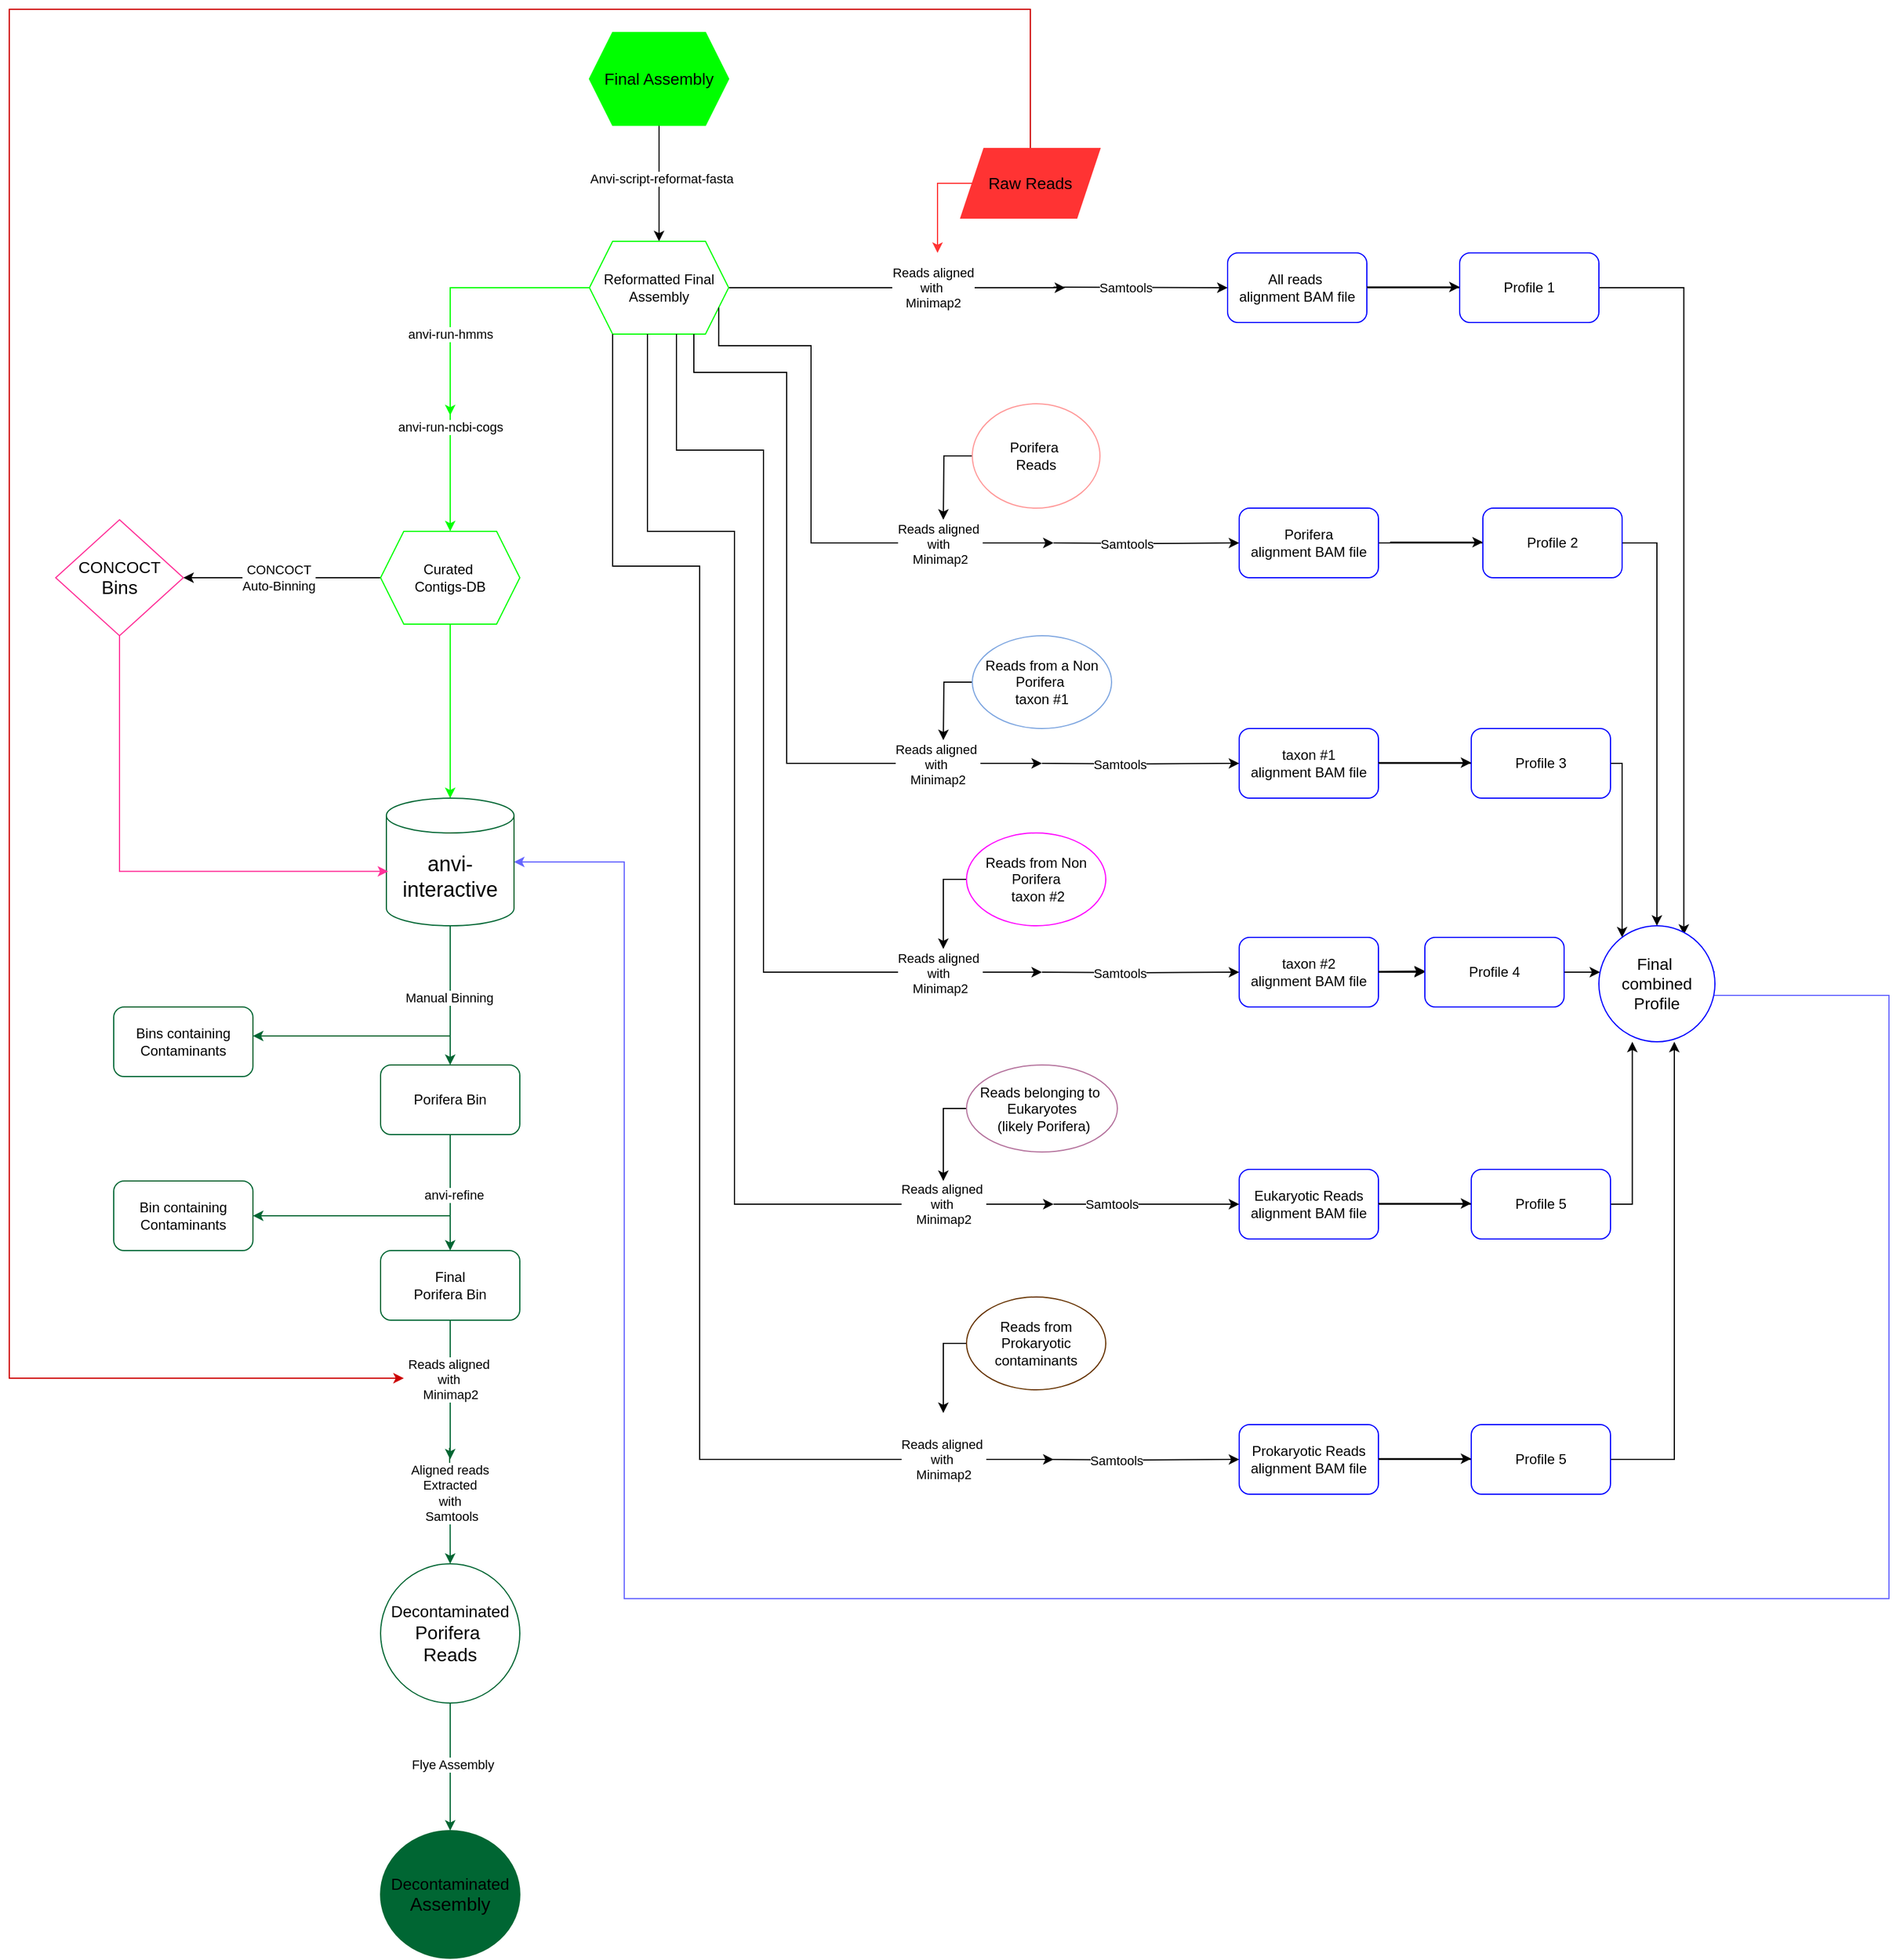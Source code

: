 <mxfile version="24.8.3">
  <diagram id="C5RBs43oDa-KdzZeNtuy" name="Page-1">
    <mxGraphModel dx="4159" dy="1514" grid="1" gridSize="10" guides="1" tooltips="1" connect="1" arrows="1" fold="1" page="1" pageScale="1" pageWidth="827" pageHeight="1169" math="0" shadow="0">
      <root>
        <mxCell id="WIyWlLk6GJQsqaUBKTNV-0" />
        <mxCell id="WIyWlLk6GJQsqaUBKTNV-1" parent="WIyWlLk6GJQsqaUBKTNV-0" />
        <mxCell id="B2IowBVkWe_c0tPVWHjE-3" value="" style="edgeStyle=orthogonalEdgeStyle;rounded=0;orthogonalLoop=1;jettySize=auto;html=1;" edge="1" parent="WIyWlLk6GJQsqaUBKTNV-1" source="B2IowBVkWe_c0tPVWHjE-0" target="B2IowBVkWe_c0tPVWHjE-2">
          <mxGeometry relative="1" as="geometry" />
        </mxCell>
        <mxCell id="B2IowBVkWe_c0tPVWHjE-4" value="Anvi-script-reformat-fasta" style="edgeLabel;html=1;align=center;verticalAlign=middle;resizable=0;points=[];" vertex="1" connectable="0" parent="B2IowBVkWe_c0tPVWHjE-3">
          <mxGeometry x="-0.08" y="2" relative="1" as="geometry">
            <mxPoint as="offset" />
          </mxGeometry>
        </mxCell>
        <mxCell id="B2IowBVkWe_c0tPVWHjE-0" value="&lt;font style=&quot;font-size: 14px;&quot;&gt;Final Assembly&lt;/font&gt;" style="shape=hexagon;perimeter=hexagonPerimeter2;whiteSpace=wrap;html=1;fixedSize=1;fillColor=#00FF00;strokeColor=#00FF00;" vertex="1" parent="WIyWlLk6GJQsqaUBKTNV-1">
          <mxGeometry x="210" y="40" width="120" height="80" as="geometry" />
        </mxCell>
        <mxCell id="B2IowBVkWe_c0tPVWHjE-8" value="" style="edgeStyle=orthogonalEdgeStyle;rounded=0;orthogonalLoop=1;jettySize=auto;html=1;strokeColor=#FF3333;fillColor=#FF3333;" edge="1" parent="WIyWlLk6GJQsqaUBKTNV-1" source="B2IowBVkWe_c0tPVWHjE-1">
          <mxGeometry relative="1" as="geometry">
            <mxPoint x="510" y="230" as="targetPoint" />
          </mxGeometry>
        </mxCell>
        <mxCell id="B2IowBVkWe_c0tPVWHjE-126" value="" style="edgeStyle=orthogonalEdgeStyle;rounded=0;orthogonalLoop=1;jettySize=auto;html=1;strokeColor=#CC0000;" edge="1" parent="WIyWlLk6GJQsqaUBKTNV-1" source="B2IowBVkWe_c0tPVWHjE-1">
          <mxGeometry relative="1" as="geometry">
            <mxPoint x="50" y="1200" as="targetPoint" />
            <Array as="points">
              <mxPoint x="590" y="20" />
              <mxPoint x="-290" y="20" />
              <mxPoint x="-290" y="1200" />
            </Array>
          </mxGeometry>
        </mxCell>
        <mxCell id="B2IowBVkWe_c0tPVWHjE-1" value="&lt;font style=&quot;font-size: 14px;&quot;&gt;Raw Reads&lt;/font&gt;" style="shape=parallelogram;perimeter=parallelogramPerimeter;whiteSpace=wrap;html=1;fixedSize=1;strokeColor=#FF3333;fillColor=#FF3333;" vertex="1" parent="WIyWlLk6GJQsqaUBKTNV-1">
          <mxGeometry x="530" y="140" width="120" height="60" as="geometry" />
        </mxCell>
        <mxCell id="B2IowBVkWe_c0tPVWHjE-6" value="" style="edgeStyle=orthogonalEdgeStyle;rounded=0;orthogonalLoop=1;jettySize=auto;html=1;" edge="1" parent="WIyWlLk6GJQsqaUBKTNV-1" source="B2IowBVkWe_c0tPVWHjE-2">
          <mxGeometry relative="1" as="geometry">
            <mxPoint x="620" y="260" as="targetPoint" />
          </mxGeometry>
        </mxCell>
        <mxCell id="B2IowBVkWe_c0tPVWHjE-9" value="Reads aligned&lt;div&gt;with&amp;nbsp;&lt;/div&gt;&lt;div&gt;Minimap2&lt;/div&gt;" style="edgeLabel;html=1;align=center;verticalAlign=middle;resizable=0;points=[];" vertex="1" connectable="0" parent="B2IowBVkWe_c0tPVWHjE-6">
          <mxGeometry x="-0.265" y="-4" relative="1" as="geometry">
            <mxPoint x="69" y="-4" as="offset" />
          </mxGeometry>
        </mxCell>
        <mxCell id="B2IowBVkWe_c0tPVWHjE-30" value="" style="edgeStyle=orthogonalEdgeStyle;rounded=0;orthogonalLoop=1;jettySize=auto;html=1;strokeColor=#00FF00;" edge="1" parent="WIyWlLk6GJQsqaUBKTNV-1" source="B2IowBVkWe_c0tPVWHjE-2">
          <mxGeometry relative="1" as="geometry">
            <mxPoint x="90" y="370" as="targetPoint" />
            <Array as="points">
              <mxPoint x="90" y="260" />
            </Array>
          </mxGeometry>
        </mxCell>
        <mxCell id="B2IowBVkWe_c0tPVWHjE-31" value="anvi-run-hmms" style="edgeLabel;html=1;align=center;verticalAlign=middle;resizable=0;points=[];" vertex="1" connectable="0" parent="B2IowBVkWe_c0tPVWHjE-30">
          <mxGeometry x="-0.035" y="1" relative="1" as="geometry">
            <mxPoint x="-9" y="39" as="offset" />
          </mxGeometry>
        </mxCell>
        <mxCell id="B2IowBVkWe_c0tPVWHjE-2" value="Reformatted Final&lt;div&gt;Assembly&lt;/div&gt;" style="shape=hexagon;perimeter=hexagonPerimeter2;whiteSpace=wrap;html=1;fixedSize=1;fillColor=#FFFFFF;strokeColor=#00FF00;" vertex="1" parent="WIyWlLk6GJQsqaUBKTNV-1">
          <mxGeometry x="210" y="220" width="120" height="80" as="geometry" />
        </mxCell>
        <mxCell id="B2IowBVkWe_c0tPVWHjE-12" value="" style="edgeStyle=orthogonalEdgeStyle;rounded=0;orthogonalLoop=1;jettySize=auto;html=1;entryX=0;entryY=0.5;entryDx=0;entryDy=0;" edge="1" parent="WIyWlLk6GJQsqaUBKTNV-1" target="B2IowBVkWe_c0tPVWHjE-14">
          <mxGeometry relative="1" as="geometry">
            <mxPoint x="610" y="259.5" as="sourcePoint" />
            <mxPoint x="740" y="260" as="targetPoint" />
          </mxGeometry>
        </mxCell>
        <mxCell id="B2IowBVkWe_c0tPVWHjE-13" value="&lt;div&gt;Samtools&lt;/div&gt;" style="edgeLabel;html=1;align=center;verticalAlign=middle;resizable=0;points=[];" vertex="1" connectable="0" parent="B2IowBVkWe_c0tPVWHjE-12">
          <mxGeometry x="-0.172" relative="1" as="geometry">
            <mxPoint as="offset" />
          </mxGeometry>
        </mxCell>
        <mxCell id="B2IowBVkWe_c0tPVWHjE-90" value="" style="edgeStyle=orthogonalEdgeStyle;rounded=0;orthogonalLoop=1;jettySize=auto;html=1;entryX=0.732;entryY=0.077;entryDx=0;entryDy=0;entryPerimeter=0;" edge="1" parent="WIyWlLk6GJQsqaUBKTNV-1" source="B2IowBVkWe_c0tPVWHjE-14" target="B2IowBVkWe_c0tPVWHjE-77">
          <mxGeometry relative="1" as="geometry">
            <mxPoint x="980" y="260" as="targetPoint" />
          </mxGeometry>
        </mxCell>
        <mxCell id="B2IowBVkWe_c0tPVWHjE-14" value="All reads&amp;nbsp;&lt;div&gt;alignment BAM file&lt;/div&gt;" style="rounded=1;whiteSpace=wrap;html=1;strokeColor=#0000FF;" vertex="1" parent="WIyWlLk6GJQsqaUBKTNV-1">
          <mxGeometry x="760" y="230" width="120" height="60" as="geometry" />
        </mxCell>
        <mxCell id="B2IowBVkWe_c0tPVWHjE-22" value="" style="edgeStyle=orthogonalEdgeStyle;rounded=0;orthogonalLoop=1;jettySize=auto;html=1;entryX=0.5;entryY=0;entryDx=0;entryDy=0;strokeColor=#00FF00;" edge="1" parent="WIyWlLk6GJQsqaUBKTNV-1" target="B2IowBVkWe_c0tPVWHjE-25">
          <mxGeometry relative="1" as="geometry">
            <mxPoint x="90" y="360" as="sourcePoint" />
            <mxPoint x="380" y="500" as="targetPoint" />
            <Array as="points">
              <mxPoint x="90" y="360" />
              <mxPoint x="90" y="450" />
            </Array>
          </mxGeometry>
        </mxCell>
        <mxCell id="B2IowBVkWe_c0tPVWHjE-24" value="anvi-run-ncbi-cogs" style="edgeLabel;html=1;align=center;verticalAlign=middle;resizable=0;points=[];" vertex="1" connectable="0" parent="B2IowBVkWe_c0tPVWHjE-22">
          <mxGeometry x="-0.404" relative="1" as="geometry">
            <mxPoint y="-13" as="offset" />
          </mxGeometry>
        </mxCell>
        <mxCell id="B2IowBVkWe_c0tPVWHjE-95" value="" style="edgeStyle=orthogonalEdgeStyle;rounded=0;orthogonalLoop=1;jettySize=auto;html=1;entryX=0.5;entryY=0;entryDx=0;entryDy=0;entryPerimeter=0;strokeColor=#00FF00;" edge="1" parent="WIyWlLk6GJQsqaUBKTNV-1" source="B2IowBVkWe_c0tPVWHjE-25" target="B2IowBVkWe_c0tPVWHjE-93">
          <mxGeometry relative="1" as="geometry">
            <mxPoint x="90" y="640.0" as="targetPoint" />
          </mxGeometry>
        </mxCell>
        <mxCell id="B2IowBVkWe_c0tPVWHjE-97" value="" style="edgeStyle=orthogonalEdgeStyle;rounded=0;orthogonalLoop=1;jettySize=auto;html=1;" edge="1" parent="WIyWlLk6GJQsqaUBKTNV-1" source="B2IowBVkWe_c0tPVWHjE-25" target="B2IowBVkWe_c0tPVWHjE-96">
          <mxGeometry relative="1" as="geometry" />
        </mxCell>
        <mxCell id="B2IowBVkWe_c0tPVWHjE-122" value="CONCOCT&lt;div&gt;Auto-Binning&lt;/div&gt;" style="edgeLabel;html=1;align=center;verticalAlign=middle;resizable=0;points=[];" vertex="1" connectable="0" parent="B2IowBVkWe_c0tPVWHjE-97">
          <mxGeometry x="0.021" relative="1" as="geometry">
            <mxPoint x="-1" as="offset" />
          </mxGeometry>
        </mxCell>
        <mxCell id="B2IowBVkWe_c0tPVWHjE-25" value="Curated&amp;nbsp;&lt;div&gt;Contigs-DB&lt;/div&gt;" style="shape=hexagon;perimeter=hexagonPerimeter2;whiteSpace=wrap;html=1;fixedSize=1;strokeColor=#00FF00;" vertex="1" parent="WIyWlLk6GJQsqaUBKTNV-1">
          <mxGeometry x="30" y="470" width="120" height="80" as="geometry" />
        </mxCell>
        <mxCell id="B2IowBVkWe_c0tPVWHjE-26" value="" style="edgeStyle=orthogonalEdgeStyle;rounded=0;orthogonalLoop=1;jettySize=auto;html=1;entryX=0;entryY=0.5;entryDx=0;entryDy=0;exitX=1;exitY=0.75;exitDx=0;exitDy=0;" edge="1" parent="WIyWlLk6GJQsqaUBKTNV-1" source="B2IowBVkWe_c0tPVWHjE-2">
          <mxGeometry relative="1" as="geometry">
            <mxPoint x="310" y="310" as="sourcePoint" />
            <mxPoint x="610" y="480" as="targetPoint" />
            <Array as="points">
              <mxPoint x="321" y="310" />
              <mxPoint x="401" y="310" />
              <mxPoint x="401" y="480" />
            </Array>
          </mxGeometry>
        </mxCell>
        <mxCell id="B2IowBVkWe_c0tPVWHjE-36" value="Reads aligned&amp;nbsp;&lt;div&gt;with&amp;nbsp;&lt;/div&gt;&lt;div&gt;Minimap2&lt;/div&gt;" style="edgeLabel;html=1;align=center;verticalAlign=middle;resizable=0;points=[];" vertex="1" connectable="0" parent="B2IowBVkWe_c0tPVWHjE-26">
          <mxGeometry x="0.6" y="-1" relative="1" as="geometry">
            <mxPoint as="offset" />
          </mxGeometry>
        </mxCell>
        <mxCell id="B2IowBVkWe_c0tPVWHjE-34" value="" style="edgeStyle=orthogonalEdgeStyle;rounded=0;orthogonalLoop=1;jettySize=auto;html=1;" edge="1" parent="WIyWlLk6GJQsqaUBKTNV-1" source="B2IowBVkWe_c0tPVWHjE-32">
          <mxGeometry relative="1" as="geometry">
            <mxPoint x="515" y="460" as="targetPoint" />
          </mxGeometry>
        </mxCell>
        <mxCell id="B2IowBVkWe_c0tPVWHjE-32" value="&lt;div&gt;Porifera&amp;nbsp;&lt;/div&gt;&lt;div&gt;Reads&lt;/div&gt;" style="ellipse;whiteSpace=wrap;html=1;rounded=1;strokeColor=#FF9999;fillColor=#FFFFFF;" vertex="1" parent="WIyWlLk6GJQsqaUBKTNV-1">
          <mxGeometry x="540" y="360" width="110" height="90" as="geometry" />
        </mxCell>
        <mxCell id="B2IowBVkWe_c0tPVWHjE-39" value="" style="edgeStyle=orthogonalEdgeStyle;rounded=0;orthogonalLoop=1;jettySize=auto;html=1;" edge="1" parent="WIyWlLk6GJQsqaUBKTNV-1" target="B2IowBVkWe_c0tPVWHjE-38">
          <mxGeometry relative="1" as="geometry">
            <mxPoint x="610" y="480" as="sourcePoint" />
          </mxGeometry>
        </mxCell>
        <mxCell id="B2IowBVkWe_c0tPVWHjE-40" value="Samtools" style="edgeLabel;html=1;align=center;verticalAlign=middle;resizable=0;points=[];" vertex="1" connectable="0" parent="B2IowBVkWe_c0tPVWHjE-39">
          <mxGeometry x="-0.216" relative="1" as="geometry">
            <mxPoint as="offset" />
          </mxGeometry>
        </mxCell>
        <mxCell id="B2IowBVkWe_c0tPVWHjE-82" value="" style="edgeStyle=orthogonalEdgeStyle;rounded=0;orthogonalLoop=1;jettySize=auto;html=1;entryX=0.5;entryY=0;entryDx=0;entryDy=0;" edge="1" parent="WIyWlLk6GJQsqaUBKTNV-1" source="B2IowBVkWe_c0tPVWHjE-38" target="B2IowBVkWe_c0tPVWHjE-77">
          <mxGeometry relative="1" as="geometry">
            <mxPoint x="990" y="480" as="targetPoint" />
            <Array as="points">
              <mxPoint x="1130" y="480" />
            </Array>
          </mxGeometry>
        </mxCell>
        <mxCell id="B2IowBVkWe_c0tPVWHjE-38" value="Porifera&lt;div&gt;alignment BAM file&lt;/div&gt;" style="rounded=1;whiteSpace=wrap;html=1;strokeColor=#0000FF;" vertex="1" parent="WIyWlLk6GJQsqaUBKTNV-1">
          <mxGeometry x="770" y="450" width="120" height="60" as="geometry" />
        </mxCell>
        <mxCell id="B2IowBVkWe_c0tPVWHjE-42" value="" style="edgeStyle=orthogonalEdgeStyle;rounded=0;orthogonalLoop=1;jettySize=auto;html=1;exitX=1;exitY=0.75;exitDx=0;exitDy=0;" edge="1" parent="WIyWlLk6GJQsqaUBKTNV-1">
          <mxGeometry relative="1" as="geometry">
            <mxPoint x="300" y="300" as="sourcePoint" />
            <mxPoint x="600" y="670" as="targetPoint" />
            <Array as="points">
              <mxPoint x="300" y="333" />
              <mxPoint x="380" y="333" />
              <mxPoint x="380" y="670" />
            </Array>
          </mxGeometry>
        </mxCell>
        <mxCell id="B2IowBVkWe_c0tPVWHjE-43" value="Reads aligned&amp;nbsp;&lt;div&gt;with&amp;nbsp;&lt;/div&gt;&lt;div&gt;Minimap2&lt;/div&gt;" style="edgeLabel;html=1;align=center;verticalAlign=middle;resizable=0;points=[];" vertex="1" connectable="0" parent="B2IowBVkWe_c0tPVWHjE-42">
          <mxGeometry x="0.6" y="-1" relative="1" as="geometry">
            <mxPoint x="44" as="offset" />
          </mxGeometry>
        </mxCell>
        <mxCell id="B2IowBVkWe_c0tPVWHjE-46" value="" style="edgeStyle=orthogonalEdgeStyle;rounded=0;orthogonalLoop=1;jettySize=auto;html=1;" edge="1" parent="WIyWlLk6GJQsqaUBKTNV-1" source="B2IowBVkWe_c0tPVWHjE-44">
          <mxGeometry relative="1" as="geometry">
            <mxPoint x="515" y="650" as="targetPoint" />
          </mxGeometry>
        </mxCell>
        <mxCell id="B2IowBVkWe_c0tPVWHjE-44" value="Reads from a Non Porifera&amp;nbsp;&lt;div&gt;taxon #1&lt;/div&gt;" style="ellipse;whiteSpace=wrap;html=1;strokeColor=#7EA6E0;" vertex="1" parent="WIyWlLk6GJQsqaUBKTNV-1">
          <mxGeometry x="540" y="560" width="120" height="80" as="geometry" />
        </mxCell>
        <mxCell id="B2IowBVkWe_c0tPVWHjE-47" value="" style="edgeStyle=orthogonalEdgeStyle;rounded=0;orthogonalLoop=1;jettySize=auto;html=1;entryX=0;entryY=0.5;entryDx=0;entryDy=0;" edge="1" parent="WIyWlLk6GJQsqaUBKTNV-1" target="B2IowBVkWe_c0tPVWHjE-49">
          <mxGeometry relative="1" as="geometry">
            <mxPoint x="600" y="670" as="sourcePoint" />
            <mxPoint x="750" y="670" as="targetPoint" />
          </mxGeometry>
        </mxCell>
        <mxCell id="B2IowBVkWe_c0tPVWHjE-48" value="Samtools" style="edgeLabel;html=1;align=center;verticalAlign=middle;resizable=0;points=[];" vertex="1" connectable="0" parent="B2IowBVkWe_c0tPVWHjE-47">
          <mxGeometry x="-0.216" relative="1" as="geometry">
            <mxPoint as="offset" />
          </mxGeometry>
        </mxCell>
        <mxCell id="B2IowBVkWe_c0tPVWHjE-80" value="" style="edgeStyle=orthogonalEdgeStyle;rounded=0;orthogonalLoop=1;jettySize=auto;html=1;" edge="1" parent="WIyWlLk6GJQsqaUBKTNV-1" source="B2IowBVkWe_c0tPVWHjE-49" target="B2IowBVkWe_c0tPVWHjE-77">
          <mxGeometry relative="1" as="geometry">
            <mxPoint x="990" y="670" as="targetPoint" />
            <Array as="points">
              <mxPoint x="1100" y="670" />
            </Array>
          </mxGeometry>
        </mxCell>
        <mxCell id="B2IowBVkWe_c0tPVWHjE-49" value="taxon #1&lt;br&gt;&lt;div&gt;alignment BAM file&lt;/div&gt;" style="rounded=1;whiteSpace=wrap;html=1;strokeColor=#0000FF;" vertex="1" parent="WIyWlLk6GJQsqaUBKTNV-1">
          <mxGeometry x="770" y="640" width="120" height="60" as="geometry" />
        </mxCell>
        <mxCell id="B2IowBVkWe_c0tPVWHjE-50" value="" style="edgeStyle=orthogonalEdgeStyle;rounded=0;orthogonalLoop=1;jettySize=auto;html=1;exitX=0.625;exitY=1;exitDx=0;exitDy=0;" edge="1" parent="WIyWlLk6GJQsqaUBKTNV-1" source="B2IowBVkWe_c0tPVWHjE-2">
          <mxGeometry relative="1" as="geometry">
            <mxPoint x="278.04" y="320" as="sourcePoint" />
            <mxPoint x="600" y="850" as="targetPoint" />
            <Array as="points">
              <mxPoint x="285" y="400" />
              <mxPoint x="360" y="400" />
              <mxPoint x="360" y="850" />
            </Array>
          </mxGeometry>
        </mxCell>
        <mxCell id="B2IowBVkWe_c0tPVWHjE-51" value="Reads aligned&amp;nbsp;&lt;div&gt;with&amp;nbsp;&lt;/div&gt;&lt;div&gt;Minimap2&lt;/div&gt;" style="edgeLabel;html=1;align=center;verticalAlign=middle;resizable=0;points=[];" vertex="1" connectable="0" parent="B2IowBVkWe_c0tPVWHjE-50">
          <mxGeometry x="0.6" y="-1" relative="1" as="geometry">
            <mxPoint x="85" as="offset" />
          </mxGeometry>
        </mxCell>
        <mxCell id="B2IowBVkWe_c0tPVWHjE-54" value="" style="edgeStyle=orthogonalEdgeStyle;rounded=0;orthogonalLoop=1;jettySize=auto;html=1;" edge="1" parent="WIyWlLk6GJQsqaUBKTNV-1" source="B2IowBVkWe_c0tPVWHjE-52">
          <mxGeometry relative="1" as="geometry">
            <mxPoint x="515" y="830" as="targetPoint" />
          </mxGeometry>
        </mxCell>
        <mxCell id="B2IowBVkWe_c0tPVWHjE-52" value="Reads from Non Porifera&lt;div&gt;&amp;nbsp;taxon #2&lt;/div&gt;" style="ellipse;whiteSpace=wrap;html=1;strokeColor=#FF00FF;" vertex="1" parent="WIyWlLk6GJQsqaUBKTNV-1">
          <mxGeometry x="535" y="730" width="120" height="80" as="geometry" />
        </mxCell>
        <mxCell id="B2IowBVkWe_c0tPVWHjE-58" value="" style="edgeStyle=orthogonalEdgeStyle;rounded=0;orthogonalLoop=1;jettySize=auto;html=1;entryX=0;entryY=0.5;entryDx=0;entryDy=0;" edge="1" parent="WIyWlLk6GJQsqaUBKTNV-1" target="B2IowBVkWe_c0tPVWHjE-60">
          <mxGeometry relative="1" as="geometry">
            <mxPoint x="600" y="850" as="sourcePoint" />
            <mxPoint x="760" y="850" as="targetPoint" />
          </mxGeometry>
        </mxCell>
        <mxCell id="B2IowBVkWe_c0tPVWHjE-59" value="Samtools" style="edgeLabel;html=1;align=center;verticalAlign=middle;resizable=0;points=[];" vertex="1" connectable="0" parent="B2IowBVkWe_c0tPVWHjE-58">
          <mxGeometry x="-0.216" relative="1" as="geometry">
            <mxPoint as="offset" />
          </mxGeometry>
        </mxCell>
        <mxCell id="B2IowBVkWe_c0tPVWHjE-78" value="" style="edgeStyle=orthogonalEdgeStyle;rounded=0;orthogonalLoop=1;jettySize=auto;html=1;" edge="1" parent="WIyWlLk6GJQsqaUBKTNV-1" source="B2IowBVkWe_c0tPVWHjE-112" target="B2IowBVkWe_c0tPVWHjE-77">
          <mxGeometry relative="1" as="geometry">
            <Array as="points">
              <mxPoint x="1040" y="850" />
              <mxPoint x="1040" y="850" />
            </Array>
          </mxGeometry>
        </mxCell>
        <mxCell id="B2IowBVkWe_c0tPVWHjE-60" value="taxon #2&lt;br&gt;&lt;div&gt;alignment BAM file&lt;/div&gt;" style="rounded=1;whiteSpace=wrap;html=1;strokeColor=#0000FF;" vertex="1" parent="WIyWlLk6GJQsqaUBKTNV-1">
          <mxGeometry x="770" y="820" width="120" height="60" as="geometry" />
        </mxCell>
        <mxCell id="B2IowBVkWe_c0tPVWHjE-61" value="" style="edgeStyle=orthogonalEdgeStyle;rounded=0;orthogonalLoop=1;jettySize=auto;html=1;exitX=0.5;exitY=1;exitDx=0;exitDy=0;" edge="1" parent="WIyWlLk6GJQsqaUBKTNV-1">
          <mxGeometry relative="1" as="geometry">
            <mxPoint x="260" y="300" as="sourcePoint" />
            <mxPoint x="610" y="1050" as="targetPoint" />
            <Array as="points">
              <mxPoint x="260" y="470" />
              <mxPoint x="335" y="470" />
              <mxPoint x="335" y="1050" />
              <mxPoint x="610" y="1050" />
            </Array>
          </mxGeometry>
        </mxCell>
        <mxCell id="B2IowBVkWe_c0tPVWHjE-62" value="Reads aligned&amp;nbsp;&lt;div&gt;with&amp;nbsp;&lt;/div&gt;&lt;div&gt;Minimap2&lt;/div&gt;" style="edgeLabel;html=1;align=center;verticalAlign=middle;resizable=0;points=[];" vertex="1" connectable="0" parent="B2IowBVkWe_c0tPVWHjE-61">
          <mxGeometry x="0.6" y="-1" relative="1" as="geometry">
            <mxPoint x="125" y="-1" as="offset" />
          </mxGeometry>
        </mxCell>
        <mxCell id="B2IowBVkWe_c0tPVWHjE-65" value="" style="edgeStyle=orthogonalEdgeStyle;rounded=0;orthogonalLoop=1;jettySize=auto;html=1;" edge="1" parent="WIyWlLk6GJQsqaUBKTNV-1" source="B2IowBVkWe_c0tPVWHjE-63">
          <mxGeometry relative="1" as="geometry">
            <mxPoint x="515" y="1030" as="targetPoint" />
          </mxGeometry>
        </mxCell>
        <mxCell id="B2IowBVkWe_c0tPVWHjE-63" value="Reads belonging to&amp;nbsp;&lt;div&gt;Eukaryotes&lt;/div&gt;&lt;div&gt;&amp;nbsp;(likely Porifera)&lt;/div&gt;" style="ellipse;whiteSpace=wrap;html=1;fillColor=#FFFFFF;strokeColor=#B5739D;" vertex="1" parent="WIyWlLk6GJQsqaUBKTNV-1">
          <mxGeometry x="535" y="930" width="130" height="75" as="geometry" />
        </mxCell>
        <mxCell id="B2IowBVkWe_c0tPVWHjE-66" value="" style="edgeStyle=orthogonalEdgeStyle;rounded=0;orthogonalLoop=1;jettySize=auto;html=1;entryX=0;entryY=0.5;entryDx=0;entryDy=0;" edge="1" parent="WIyWlLk6GJQsqaUBKTNV-1">
          <mxGeometry relative="1" as="geometry">
            <mxPoint x="610" y="1050" as="sourcePoint" />
            <mxPoint x="770" y="1050" as="targetPoint" />
            <Array as="points">
              <mxPoint x="670" y="1050" />
              <mxPoint x="670" y="1050" />
            </Array>
          </mxGeometry>
        </mxCell>
        <mxCell id="B2IowBVkWe_c0tPVWHjE-67" value="Samtools" style="edgeLabel;html=1;align=center;verticalAlign=middle;resizable=0;points=[];" vertex="1" connectable="0" parent="B2IowBVkWe_c0tPVWHjE-66">
          <mxGeometry x="-0.216" relative="1" as="geometry">
            <mxPoint x="-13" as="offset" />
          </mxGeometry>
        </mxCell>
        <mxCell id="B2IowBVkWe_c0tPVWHjE-86" value="" style="edgeStyle=orthogonalEdgeStyle;rounded=0;orthogonalLoop=1;jettySize=auto;html=1;entryX=0.288;entryY=1;entryDx=0;entryDy=0;entryPerimeter=0;" edge="1" parent="WIyWlLk6GJQsqaUBKTNV-1" source="B2IowBVkWe_c0tPVWHjE-68" target="B2IowBVkWe_c0tPVWHjE-77">
          <mxGeometry relative="1" as="geometry">
            <mxPoint x="990" y="1050" as="targetPoint" />
          </mxGeometry>
        </mxCell>
        <mxCell id="B2IowBVkWe_c0tPVWHjE-68" value="Eukaryotic Reads&lt;br&gt;&lt;div&gt;alignment BAM file&lt;/div&gt;" style="rounded=1;whiteSpace=wrap;html=1;strokeColor=#0000FF;" vertex="1" parent="WIyWlLk6GJQsqaUBKTNV-1">
          <mxGeometry x="770" y="1020" width="120" height="60" as="geometry" />
        </mxCell>
        <mxCell id="B2IowBVkWe_c0tPVWHjE-69" value="" style="edgeStyle=orthogonalEdgeStyle;rounded=0;orthogonalLoop=1;jettySize=auto;html=1;exitX=0.5;exitY=1;exitDx=0;exitDy=0;" edge="1" parent="WIyWlLk6GJQsqaUBKTNV-1">
          <mxGeometry relative="1" as="geometry">
            <mxPoint x="230" y="300" as="sourcePoint" />
            <mxPoint x="610" y="1270" as="targetPoint" />
            <Array as="points">
              <mxPoint x="230" y="500" />
              <mxPoint x="305" y="500" />
              <mxPoint x="305" y="1270" />
            </Array>
          </mxGeometry>
        </mxCell>
        <mxCell id="B2IowBVkWe_c0tPVWHjE-70" value="Reads aligned&amp;nbsp;&lt;div&gt;with&amp;nbsp;&lt;/div&gt;&lt;div&gt;Minimap2&lt;/div&gt;" style="edgeLabel;html=1;align=center;verticalAlign=middle;resizable=0;points=[];" vertex="1" connectable="0" parent="B2IowBVkWe_c0tPVWHjE-69">
          <mxGeometry x="0.6" y="-1" relative="1" as="geometry">
            <mxPoint x="175" y="-1" as="offset" />
          </mxGeometry>
        </mxCell>
        <mxCell id="B2IowBVkWe_c0tPVWHjE-73" value="" style="edgeStyle=orthogonalEdgeStyle;rounded=0;orthogonalLoop=1;jettySize=auto;html=1;" edge="1" parent="WIyWlLk6GJQsqaUBKTNV-1" source="B2IowBVkWe_c0tPVWHjE-71">
          <mxGeometry relative="1" as="geometry">
            <mxPoint x="515" y="1230" as="targetPoint" />
          </mxGeometry>
        </mxCell>
        <mxCell id="B2IowBVkWe_c0tPVWHjE-71" value="Reads from Prokaryotic contaminants" style="ellipse;whiteSpace=wrap;html=1;strokeColor=#663300;" vertex="1" parent="WIyWlLk6GJQsqaUBKTNV-1">
          <mxGeometry x="535" y="1130" width="120" height="80" as="geometry" />
        </mxCell>
        <mxCell id="B2IowBVkWe_c0tPVWHjE-74" value="" style="edgeStyle=orthogonalEdgeStyle;rounded=0;orthogonalLoop=1;jettySize=auto;html=1;entryX=0;entryY=0.5;entryDx=0;entryDy=0;" edge="1" parent="WIyWlLk6GJQsqaUBKTNV-1" target="B2IowBVkWe_c0tPVWHjE-76">
          <mxGeometry relative="1" as="geometry">
            <mxPoint x="600" y="1270" as="sourcePoint" />
            <mxPoint x="760" y="1270" as="targetPoint" />
            <Array as="points" />
          </mxGeometry>
        </mxCell>
        <mxCell id="B2IowBVkWe_c0tPVWHjE-75" value="Samtools" style="edgeLabel;html=1;align=center;verticalAlign=middle;resizable=0;points=[];" vertex="1" connectable="0" parent="B2IowBVkWe_c0tPVWHjE-74">
          <mxGeometry x="-0.216" relative="1" as="geometry">
            <mxPoint x="-3" as="offset" />
          </mxGeometry>
        </mxCell>
        <mxCell id="B2IowBVkWe_c0tPVWHjE-88" value="" style="edgeStyle=orthogonalEdgeStyle;rounded=0;orthogonalLoop=1;jettySize=auto;html=1;entryX=0.65;entryY=1;entryDx=0;entryDy=0;entryPerimeter=0;" edge="1" parent="WIyWlLk6GJQsqaUBKTNV-1" source="B2IowBVkWe_c0tPVWHjE-76" target="B2IowBVkWe_c0tPVWHjE-77">
          <mxGeometry relative="1" as="geometry">
            <mxPoint x="990" y="1270" as="targetPoint" />
          </mxGeometry>
        </mxCell>
        <mxCell id="B2IowBVkWe_c0tPVWHjE-76" value="Prokaryotic Reads&lt;br&gt;&lt;div&gt;alignment BAM file&lt;/div&gt;" style="rounded=1;whiteSpace=wrap;html=1;strokeColor=#0000FF;" vertex="1" parent="WIyWlLk6GJQsqaUBKTNV-1">
          <mxGeometry x="770" y="1240" width="120" height="60" as="geometry" />
        </mxCell>
        <mxCell id="B2IowBVkWe_c0tPVWHjE-92" value="" style="edgeStyle=orthogonalEdgeStyle;rounded=0;orthogonalLoop=1;jettySize=auto;html=1;exitX=1;exitY=0.398;exitDx=0;exitDy=0;strokeColor=#6666FF;fillColor=#B266FF;entryX=1;entryY=0.5;entryDx=0;entryDy=0;entryPerimeter=0;exitPerimeter=0;" edge="1" parent="WIyWlLk6GJQsqaUBKTNV-1" source="B2IowBVkWe_c0tPVWHjE-77" target="B2IowBVkWe_c0tPVWHjE-93">
          <mxGeometry relative="1" as="geometry">
            <mxPoint x="1260" y="860.0" as="sourcePoint" />
            <mxPoint x="180" y="730" as="targetPoint" />
            <Array as="points">
              <mxPoint x="1170" y="850" />
              <mxPoint x="1170" y="870" />
              <mxPoint x="1330" y="870" />
              <mxPoint x="1330" y="1390" />
              <mxPoint x="240" y="1390" />
              <mxPoint x="240" y="755" />
            </Array>
          </mxGeometry>
        </mxCell>
        <mxCell id="B2IowBVkWe_c0tPVWHjE-77" value="&lt;font style=&quot;font-size: 14px;&quot;&gt;Final&amp;nbsp;&lt;/font&gt;&lt;div&gt;&lt;font style=&quot;font-size: 14px;&quot;&gt;combined Profile&lt;/font&gt;&lt;/div&gt;" style="ellipse;whiteSpace=wrap;html=1;strokeColor=#0000FF;rounded=1;" vertex="1" parent="WIyWlLk6GJQsqaUBKTNV-1">
          <mxGeometry x="1080" y="810" width="100" height="100" as="geometry" />
        </mxCell>
        <mxCell id="B2IowBVkWe_c0tPVWHjE-128" value="" style="edgeStyle=orthogonalEdgeStyle;rounded=0;orthogonalLoop=1;jettySize=auto;html=1;strokeColor=#006633;entryX=0.5;entryY=0;entryDx=0;entryDy=0;" edge="1" parent="WIyWlLk6GJQsqaUBKTNV-1" source="B2IowBVkWe_c0tPVWHjE-93" target="B2IowBVkWe_c0tPVWHjE-142">
          <mxGeometry relative="1" as="geometry">
            <mxPoint x="90" y="925" as="targetPoint" />
          </mxGeometry>
        </mxCell>
        <mxCell id="B2IowBVkWe_c0tPVWHjE-129" value="Manual Binning" style="edgeLabel;html=1;align=center;verticalAlign=middle;resizable=0;points=[];" vertex="1" connectable="0" parent="B2IowBVkWe_c0tPVWHjE-128">
          <mxGeometry x="0.034" y="-1" relative="1" as="geometry">
            <mxPoint as="offset" />
          </mxGeometry>
        </mxCell>
        <mxCell id="B2IowBVkWe_c0tPVWHjE-93" value="&lt;font style=&quot;font-size: 18px;&quot;&gt;anvi-interactive&lt;/font&gt;" style="shape=cylinder3;whiteSpace=wrap;html=1;boundedLbl=1;backgroundOutline=1;size=15;strokeColor=#006633;" vertex="1" parent="WIyWlLk6GJQsqaUBKTNV-1">
          <mxGeometry x="35" y="700" width="110" height="110" as="geometry" />
        </mxCell>
        <mxCell id="B2IowBVkWe_c0tPVWHjE-124" value="" style="edgeStyle=orthogonalEdgeStyle;rounded=0;orthogonalLoop=1;jettySize=auto;html=1;entryX=0.014;entryY=0.574;entryDx=0;entryDy=0;entryPerimeter=0;strokeColor=#FF3399;" edge="1" parent="WIyWlLk6GJQsqaUBKTNV-1" source="B2IowBVkWe_c0tPVWHjE-96" target="B2IowBVkWe_c0tPVWHjE-93">
          <mxGeometry relative="1" as="geometry">
            <mxPoint x="-129.941" y="770" as="targetPoint" />
            <Array as="points">
              <mxPoint x="-195" y="763" />
            </Array>
          </mxGeometry>
        </mxCell>
        <mxCell id="B2IowBVkWe_c0tPVWHjE-96" value="&lt;font style=&quot;font-size: 14px;&quot;&gt;CONCOCT&lt;/font&gt;&lt;div&gt;&lt;font size=&quot;3&quot;&gt;Bins&lt;/font&gt;&lt;/div&gt;" style="rhombus;whiteSpace=wrap;html=1;strokeColor=#FF3399;" vertex="1" parent="WIyWlLk6GJQsqaUBKTNV-1">
          <mxGeometry x="-250" y="460" width="110" height="100" as="geometry" />
        </mxCell>
        <mxCell id="B2IowBVkWe_c0tPVWHjE-98" value="" style="endArrow=classic;html=1;rounded=0;strokeColor=#000000;" edge="1" parent="WIyWlLk6GJQsqaUBKTNV-1">
          <mxGeometry width="50" height="50" relative="1" as="geometry">
            <mxPoint x="900" y="479.41" as="sourcePoint" />
            <mxPoint x="980" y="479.41" as="targetPoint" />
          </mxGeometry>
        </mxCell>
        <mxCell id="B2IowBVkWe_c0tPVWHjE-100" value="Profile 2" style="rounded=1;whiteSpace=wrap;html=1;strokeColor=#0000FF;" vertex="1" parent="WIyWlLk6GJQsqaUBKTNV-1">
          <mxGeometry x="980" y="450" width="120" height="60" as="geometry" />
        </mxCell>
        <mxCell id="B2IowBVkWe_c0tPVWHjE-103" value="Profile 1" style="rounded=1;whiteSpace=wrap;html=1;strokeColor=#0000FF;" vertex="1" parent="WIyWlLk6GJQsqaUBKTNV-1">
          <mxGeometry x="960" y="230" width="120" height="60" as="geometry" />
        </mxCell>
        <mxCell id="B2IowBVkWe_c0tPVWHjE-105" value="" style="endArrow=classic;html=1;rounded=0;strokeColor=#000000;" edge="1" parent="WIyWlLk6GJQsqaUBKTNV-1">
          <mxGeometry width="50" height="50" relative="1" as="geometry">
            <mxPoint x="880" y="259.41" as="sourcePoint" />
            <mxPoint x="960" y="259.41" as="targetPoint" />
          </mxGeometry>
        </mxCell>
        <mxCell id="B2IowBVkWe_c0tPVWHjE-106" value="" style="endArrow=classic;html=1;rounded=0;strokeColor=#000000;" edge="1" parent="WIyWlLk6GJQsqaUBKTNV-1">
          <mxGeometry width="50" height="50" relative="1" as="geometry">
            <mxPoint x="890" y="669.41" as="sourcePoint" />
            <mxPoint x="970" y="669.41" as="targetPoint" />
          </mxGeometry>
        </mxCell>
        <mxCell id="B2IowBVkWe_c0tPVWHjE-107" value="Profile 3" style="rounded=1;whiteSpace=wrap;html=1;strokeColor=#0000FF;" vertex="1" parent="WIyWlLk6GJQsqaUBKTNV-1">
          <mxGeometry x="970" y="640" width="120" height="60" as="geometry" />
        </mxCell>
        <mxCell id="B2IowBVkWe_c0tPVWHjE-110" value="" style="endArrow=classic;html=1;rounded=0;strokeColor=#000000;" edge="1" parent="WIyWlLk6GJQsqaUBKTNV-1">
          <mxGeometry width="50" height="50" relative="1" as="geometry">
            <mxPoint x="890" y="849.41" as="sourcePoint" />
            <mxPoint x="930" y="849" as="targetPoint" />
          </mxGeometry>
        </mxCell>
        <mxCell id="B2IowBVkWe_c0tPVWHjE-113" value="" style="edgeStyle=orthogonalEdgeStyle;rounded=0;orthogonalLoop=1;jettySize=auto;html=1;" edge="1" parent="WIyWlLk6GJQsqaUBKTNV-1" source="B2IowBVkWe_c0tPVWHjE-60" target="B2IowBVkWe_c0tPVWHjE-112">
          <mxGeometry relative="1" as="geometry">
            <mxPoint x="890" y="850" as="sourcePoint" />
            <mxPoint x="1081" y="850" as="targetPoint" />
            <Array as="points" />
          </mxGeometry>
        </mxCell>
        <mxCell id="B2IowBVkWe_c0tPVWHjE-112" value="Profile 4" style="rounded=1;whiteSpace=wrap;html=1;strokeColor=#0000FF;" vertex="1" parent="WIyWlLk6GJQsqaUBKTNV-1">
          <mxGeometry x="930" y="820" width="120" height="60" as="geometry" />
        </mxCell>
        <mxCell id="B2IowBVkWe_c0tPVWHjE-114" value="" style="endArrow=classic;html=1;rounded=0;strokeColor=#000000;" edge="1" parent="WIyWlLk6GJQsqaUBKTNV-1">
          <mxGeometry width="50" height="50" relative="1" as="geometry">
            <mxPoint x="890" y="1049.41" as="sourcePoint" />
            <mxPoint x="970" y="1049.41" as="targetPoint" />
          </mxGeometry>
        </mxCell>
        <mxCell id="B2IowBVkWe_c0tPVWHjE-115" value="Profile 5" style="rounded=1;whiteSpace=wrap;html=1;strokeColor=#0000FF;" vertex="1" parent="WIyWlLk6GJQsqaUBKTNV-1">
          <mxGeometry x="970" y="1020" width="120" height="60" as="geometry" />
        </mxCell>
        <mxCell id="B2IowBVkWe_c0tPVWHjE-116" value="" style="endArrow=classic;html=1;rounded=0;strokeColor=#000000;" edge="1" parent="WIyWlLk6GJQsqaUBKTNV-1">
          <mxGeometry width="50" height="50" relative="1" as="geometry">
            <mxPoint x="890" y="1269.41" as="sourcePoint" />
            <mxPoint x="970" y="1269.41" as="targetPoint" />
          </mxGeometry>
        </mxCell>
        <mxCell id="B2IowBVkWe_c0tPVWHjE-121" value="Profile 5" style="rounded=1;whiteSpace=wrap;html=1;strokeColor=#0000FF;" vertex="1" parent="WIyWlLk6GJQsqaUBKTNV-1">
          <mxGeometry x="970" y="1240" width="120" height="60" as="geometry" />
        </mxCell>
        <mxCell id="B2IowBVkWe_c0tPVWHjE-131" value="" style="edgeStyle=orthogonalEdgeStyle;rounded=0;orthogonalLoop=1;jettySize=auto;html=1;strokeColor=#006633;exitX=0.5;exitY=1;exitDx=0;exitDy=0;exitPerimeter=0;entryX=0.5;entryY=0;entryDx=0;entryDy=0;entryPerimeter=0;" edge="1" parent="WIyWlLk6GJQsqaUBKTNV-1" source="B2IowBVkWe_c0tPVWHjE-142" target="B2IowBVkWe_c0tPVWHjE-143">
          <mxGeometry relative="1" as="geometry">
            <mxPoint x="90" y="1005" as="sourcePoint" />
            <mxPoint x="90" y="1085" as="targetPoint" />
          </mxGeometry>
        </mxCell>
        <mxCell id="B2IowBVkWe_c0tPVWHjE-132" value="anvi-refine" style="edgeLabel;html=1;align=center;verticalAlign=middle;resizable=0;points=[];" vertex="1" connectable="0" parent="B2IowBVkWe_c0tPVWHjE-131">
          <mxGeometry x="0.041" y="3" relative="1" as="geometry">
            <mxPoint as="offset" />
          </mxGeometry>
        </mxCell>
        <mxCell id="B2IowBVkWe_c0tPVWHjE-134" value="" style="edgeStyle=orthogonalEdgeStyle;rounded=0;orthogonalLoop=1;jettySize=auto;html=1;strokeColor=#006633;exitX=0.5;exitY=1;exitDx=0;exitDy=0;" edge="1" parent="WIyWlLk6GJQsqaUBKTNV-1" source="B2IowBVkWe_c0tPVWHjE-143">
          <mxGeometry relative="1" as="geometry">
            <mxPoint x="90" y="1165" as="sourcePoint" />
            <mxPoint x="90" y="1270" as="targetPoint" />
          </mxGeometry>
        </mxCell>
        <mxCell id="B2IowBVkWe_c0tPVWHjE-136" value="Reads aligned&amp;nbsp;&lt;div&gt;with&amp;nbsp;&lt;/div&gt;&lt;div&gt;Minimap2&lt;/div&gt;" style="edgeLabel;html=1;align=center;verticalAlign=middle;resizable=0;points=[];" vertex="1" connectable="0" parent="B2IowBVkWe_c0tPVWHjE-134">
          <mxGeometry x="-0.319" y="-1" relative="1" as="geometry">
            <mxPoint x="1" y="10" as="offset" />
          </mxGeometry>
        </mxCell>
        <mxCell id="B2IowBVkWe_c0tPVWHjE-140" value="" style="edgeStyle=orthogonalEdgeStyle;rounded=0;orthogonalLoop=1;jettySize=auto;html=1;strokeColor=#006633;entryX=0.5;entryY=0;entryDx=0;entryDy=0;" edge="1" parent="WIyWlLk6GJQsqaUBKTNV-1" target="B2IowBVkWe_c0tPVWHjE-154">
          <mxGeometry relative="1" as="geometry">
            <mxPoint x="89.41" y="1260" as="sourcePoint" />
            <mxPoint x="89.41" y="1365" as="targetPoint" />
          </mxGeometry>
        </mxCell>
        <mxCell id="B2IowBVkWe_c0tPVWHjE-153" value="Aligned reads&amp;nbsp;&lt;div&gt;Extracted&amp;nbsp;&lt;/div&gt;&lt;div&gt;with&amp;nbsp;&lt;/div&gt;&lt;div&gt;Samtools&lt;/div&gt;" style="edgeLabel;html=1;align=center;verticalAlign=middle;resizable=0;points=[];" vertex="1" connectable="0" parent="B2IowBVkWe_c0tPVWHjE-140">
          <mxGeometry x="-0.605" y="2" relative="1" as="geometry">
            <mxPoint x="-1" y="19" as="offset" />
          </mxGeometry>
        </mxCell>
        <mxCell id="B2IowBVkWe_c0tPVWHjE-142" value="Porifera Bin" style="rounded=1;whiteSpace=wrap;html=1;strokeColor=#006633;" vertex="1" parent="WIyWlLk6GJQsqaUBKTNV-1">
          <mxGeometry x="30" y="930" width="120" height="60" as="geometry" />
        </mxCell>
        <mxCell id="B2IowBVkWe_c0tPVWHjE-143" value="Final&lt;div&gt;Porifera Bin&lt;/div&gt;" style="rounded=1;whiteSpace=wrap;html=1;strokeColor=#006633;" vertex="1" parent="WIyWlLk6GJQsqaUBKTNV-1">
          <mxGeometry x="30" y="1090" width="120" height="60" as="geometry" />
        </mxCell>
        <mxCell id="B2IowBVkWe_c0tPVWHjE-145" value="" style="edgeStyle=orthogonalEdgeStyle;rounded=0;orthogonalLoop=1;jettySize=auto;html=1;strokeColor=#006633;" edge="1" parent="WIyWlLk6GJQsqaUBKTNV-1">
          <mxGeometry relative="1" as="geometry">
            <mxPoint x="90" y="1065" as="sourcePoint" />
            <mxPoint x="-80" y="1060" as="targetPoint" />
            <Array as="points">
              <mxPoint x="90" y="1060" />
            </Array>
          </mxGeometry>
        </mxCell>
        <mxCell id="B2IowBVkWe_c0tPVWHjE-147" value="Bin containing&lt;div&gt;Contaminants&lt;/div&gt;" style="rounded=1;whiteSpace=wrap;html=1;strokeColor=#006633;" vertex="1" parent="WIyWlLk6GJQsqaUBKTNV-1">
          <mxGeometry x="-200" y="1030" width="120" height="60" as="geometry" />
        </mxCell>
        <mxCell id="B2IowBVkWe_c0tPVWHjE-149" value="Bins containing&lt;div&gt;Contaminants&lt;/div&gt;" style="rounded=1;whiteSpace=wrap;html=1;strokeColor=#006633;" vertex="1" parent="WIyWlLk6GJQsqaUBKTNV-1">
          <mxGeometry x="-200" y="880" width="120" height="60" as="geometry" />
        </mxCell>
        <mxCell id="B2IowBVkWe_c0tPVWHjE-152" value="" style="edgeStyle=orthogonalEdgeStyle;rounded=0;orthogonalLoop=1;jettySize=auto;html=1;strokeColor=#006633;" edge="1" parent="WIyWlLk6GJQsqaUBKTNV-1">
          <mxGeometry relative="1" as="geometry">
            <mxPoint x="90" y="910" as="sourcePoint" />
            <mxPoint x="-80" y="905" as="targetPoint" />
            <Array as="points">
              <mxPoint x="90" y="905" />
            </Array>
          </mxGeometry>
        </mxCell>
        <mxCell id="B2IowBVkWe_c0tPVWHjE-156" value="" style="edgeStyle=orthogonalEdgeStyle;rounded=0;orthogonalLoop=1;jettySize=auto;html=1;strokeColor=#006633;" edge="1" parent="WIyWlLk6GJQsqaUBKTNV-1" source="B2IowBVkWe_c0tPVWHjE-154" target="B2IowBVkWe_c0tPVWHjE-155">
          <mxGeometry relative="1" as="geometry" />
        </mxCell>
        <mxCell id="B2IowBVkWe_c0tPVWHjE-157" value="Flye Assembly" style="edgeLabel;html=1;align=center;verticalAlign=middle;resizable=0;points=[];" vertex="1" connectable="0" parent="B2IowBVkWe_c0tPVWHjE-156">
          <mxGeometry x="-0.043" y="2" relative="1" as="geometry">
            <mxPoint as="offset" />
          </mxGeometry>
        </mxCell>
        <mxCell id="B2IowBVkWe_c0tPVWHjE-154" value="&lt;font style=&quot;font-size: 14px;&quot;&gt;Decontaminated&lt;/font&gt;&lt;div&gt;&lt;font size=&quot;3&quot;&gt;Porifera&amp;nbsp;&lt;/font&gt;&lt;/div&gt;&lt;div&gt;&lt;font size=&quot;3&quot;&gt;Reads&lt;/font&gt;&lt;/div&gt;" style="ellipse;whiteSpace=wrap;html=1;aspect=fixed;strokeColor=#006633;" vertex="1" parent="WIyWlLk6GJQsqaUBKTNV-1">
          <mxGeometry x="30" y="1360" width="120" height="120" as="geometry" />
        </mxCell>
        <mxCell id="B2IowBVkWe_c0tPVWHjE-155" value="&lt;font style=&quot;font-size: 14px;&quot;&gt;Decontaminated&lt;/font&gt;&lt;div&gt;&lt;font size=&quot;3&quot;&gt;Assembly&lt;/font&gt;&lt;/div&gt;" style="ellipse;whiteSpace=wrap;html=1;strokeColor=#006633;fillColor=#006633;" vertex="1" parent="WIyWlLk6GJQsqaUBKTNV-1">
          <mxGeometry x="30" y="1590" width="120" height="110" as="geometry" />
        </mxCell>
      </root>
    </mxGraphModel>
  </diagram>
</mxfile>
